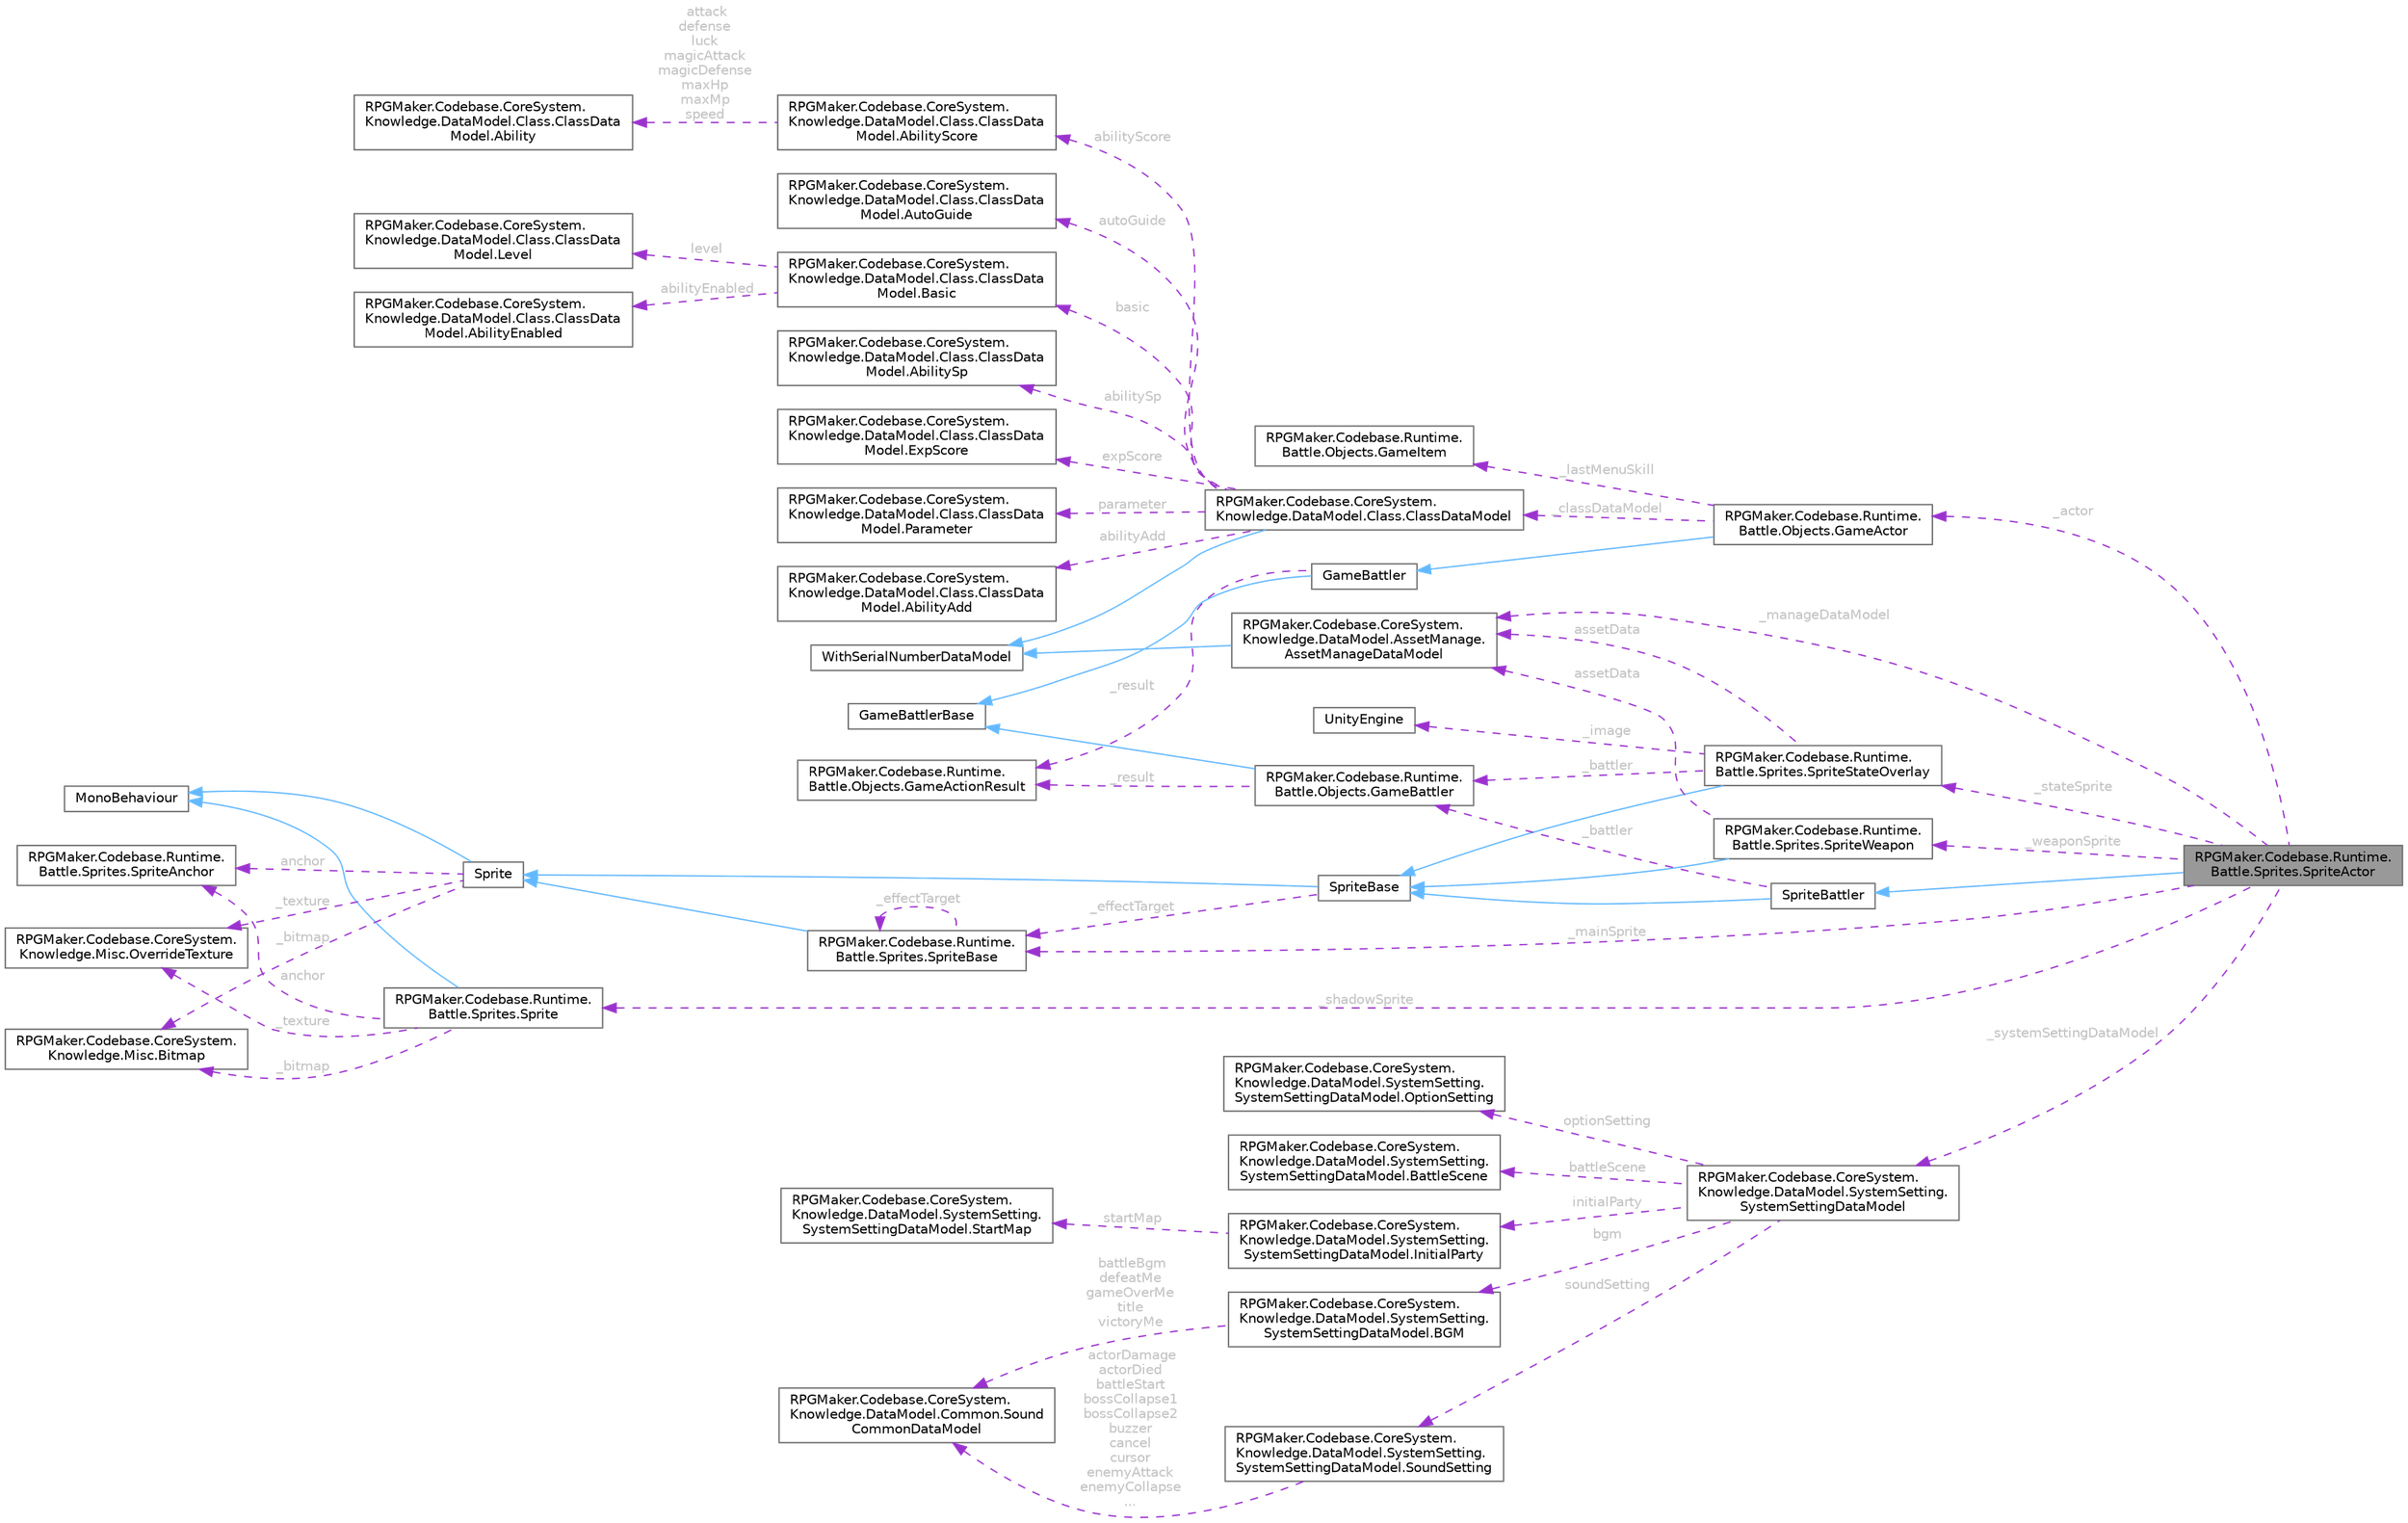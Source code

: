 digraph "RPGMaker.Codebase.Runtime.Battle.Sprites.SpriteActor"
{
 // LATEX_PDF_SIZE
  bgcolor="transparent";
  edge [fontname=Helvetica,fontsize=10,labelfontname=Helvetica,labelfontsize=10];
  node [fontname=Helvetica,fontsize=10,shape=box,height=0.2,width=0.4];
  rankdir="LR";
  Node1 [id="Node000001",label="RPGMaker.Codebase.Runtime.\lBattle.Sprites.SpriteActor",height=0.2,width=0.4,color="gray40", fillcolor="grey60", style="filled", fontcolor="black",tooltip="サイドビューのアクター表示用のスプライト"];
  Node2 -> Node1 [id="edge1_Node000001_Node000002",dir="back",color="steelblue1",style="solid",tooltip=" "];
  Node2 [id="Node000002",label="SpriteBattler",height=0.2,width=0.4,color="gray40", fillcolor="white", style="filled",URL="$da/d4d/class_r_p_g_maker_1_1_codebase_1_1_runtime_1_1_battle_1_1_sprites_1_1_sprite_battler.html",tooltip="戦闘シーンで表示されるキャラ画像"];
  Node3 -> Node2 [id="edge2_Node000002_Node000003",dir="back",color="steelblue1",style="solid",tooltip=" "];
  Node3 [id="Node000003",label="SpriteBase",height=0.2,width=0.4,color="gray40", fillcolor="white", style="filled",URL="$db/d42/class_r_p_g_maker_1_1_codebase_1_1_runtime_1_1_battle_1_1_sprites_1_1_sprite_base.html",tooltip="アニメーションする表示物のためのクラス"];
  Node4 -> Node3 [id="edge3_Node000003_Node000004",dir="back",color="steelblue1",style="solid",tooltip=" "];
  Node4 [id="Node000004",label="Sprite",height=0.2,width=0.4,color="gray40", fillcolor="white", style="filled",URL="$de/db2/class_r_p_g_maker_1_1_codebase_1_1_runtime_1_1_battle_1_1_sprites_1_1_sprite.html",tooltip="Unity用の部品"];
  Node5 -> Node4 [id="edge4_Node000004_Node000005",dir="back",color="steelblue1",style="solid",tooltip=" "];
  Node5 [id="Node000005",label="MonoBehaviour",height=0.2,width=0.4,color="gray40", fillcolor="white", style="filled",tooltip=" "];
  Node6 -> Node4 [id="edge5_Node000004_Node000006",dir="back",color="darkorchid3",style="dashed",tooltip=" ",label=" _bitmap",fontcolor="grey" ];
  Node6 [id="Node000006",label="RPGMaker.Codebase.CoreSystem.\lKnowledge.Misc.Bitmap",height=0.2,width=0.4,color="gray40", fillcolor="white", style="filled",URL="$db/d8a/class_r_p_g_maker_1_1_codebase_1_1_core_system_1_1_knowledge_1_1_misc_1_1_bitmap.html",tooltip=" "];
  Node7 -> Node4 [id="edge6_Node000004_Node000007",dir="back",color="darkorchid3",style="dashed",tooltip=" ",label=" _texture",fontcolor="grey" ];
  Node7 [id="Node000007",label="RPGMaker.Codebase.CoreSystem.\lKnowledge.Misc.OverrideTexture",height=0.2,width=0.4,color="gray40", fillcolor="white", style="filled",URL="$d2/dfe/class_r_p_g_maker_1_1_codebase_1_1_core_system_1_1_knowledge_1_1_misc_1_1_override_texture.html",tooltip=" "];
  Node8 -> Node4 [id="edge7_Node000004_Node000008",dir="back",color="darkorchid3",style="dashed",tooltip=" ",label=" anchor",fontcolor="grey" ];
  Node8 [id="Node000008",label="RPGMaker.Codebase.Runtime.\lBattle.Sprites.SpriteAnchor",height=0.2,width=0.4,color="gray40", fillcolor="white", style="filled",URL="$dc/d5b/class_r_p_g_maker_1_1_codebase_1_1_runtime_1_1_battle_1_1_sprites_1_1_sprite_anchor.html",tooltip="SpriteのAnchor設定用クラス"];
  Node9 -> Node3 [id="edge8_Node000003_Node000009",dir="back",color="darkorchid3",style="dashed",tooltip=" ",label=" _effectTarget",fontcolor="grey" ];
  Node9 [id="Node000009",label="RPGMaker.Codebase.Runtime.\lBattle.Sprites.SpriteBase",height=0.2,width=0.4,color="gray40", fillcolor="white", style="filled",URL="$db/d42/class_r_p_g_maker_1_1_codebase_1_1_runtime_1_1_battle_1_1_sprites_1_1_sprite_base.html",tooltip="アニメーションする表示物のためのクラス"];
  Node4 -> Node9 [id="edge9_Node000009_Node000004",dir="back",color="steelblue1",style="solid",tooltip=" "];
  Node9 -> Node9 [id="edge10_Node000009_Node000009",dir="back",color="darkorchid3",style="dashed",tooltip=" ",label=" _effectTarget",fontcolor="grey" ];
  Node10 -> Node2 [id="edge11_Node000002_Node000010",dir="back",color="darkorchid3",style="dashed",tooltip=" ",label=" _battler",fontcolor="grey" ];
  Node10 [id="Node000010",label="RPGMaker.Codebase.Runtime.\lBattle.Objects.GameBattler",height=0.2,width=0.4,color="gray40", fillcolor="white", style="filled",URL="$d6/de6/class_r_p_g_maker_1_1_codebase_1_1_runtime_1_1_battle_1_1_objects_1_1_game_battler.html",tooltip="戦闘シーンでのアイコンやアニメーションを含む、バトラーの動作を制御する"];
  Node11 -> Node10 [id="edge12_Node000010_Node000011",dir="back",color="steelblue1",style="solid",tooltip=" "];
  Node11 [id="Node000011",label="GameBattlerBase",height=0.2,width=0.4,color="gray40", fillcolor="white", style="filled",URL="$d2/d70/class_r_p_g_maker_1_1_codebase_1_1_runtime_1_1_battle_1_1_objects_1_1_game_battler_base.html",tooltip="BattleManager に保持され、戦闘シーンでのパラメータの計算に利用される"];
  Node12 -> Node10 [id="edge13_Node000010_Node000012",dir="back",color="darkorchid3",style="dashed",tooltip=" ",label=" _result",fontcolor="grey" ];
  Node12 [id="Node000012",label="RPGMaker.Codebase.Runtime.\lBattle.Objects.GameActionResult",height=0.2,width=0.4,color="gray40", fillcolor="white", style="filled",URL="$db/d27/class_r_p_g_maker_1_1_codebase_1_1_runtime_1_1_battle_1_1_objects_1_1_game_action_result.html",tooltip="Game_Action の結果を記述したオブジェクト"];
  Node13 -> Node1 [id="edge14_Node000001_Node000013",dir="back",color="darkorchid3",style="dashed",tooltip=" ",label=" _actor",fontcolor="grey" ];
  Node13 [id="Node000013",label="RPGMaker.Codebase.Runtime.\lBattle.Objects.GameActor",height=0.2,width=0.4,color="gray40", fillcolor="white", style="filled",URL="$db/dfc/class_r_p_g_maker_1_1_codebase_1_1_runtime_1_1_battle_1_1_objects_1_1_game_actor.html",tooltip="アクターのパラメータの取得、画像の設定、戦闘の処理とサイドビュー時の画像処理を行うクラス"];
  Node14 -> Node13 [id="edge15_Node000013_Node000014",dir="back",color="steelblue1",style="solid",tooltip=" "];
  Node14 [id="Node000014",label="GameBattler",height=0.2,width=0.4,color="gray40", fillcolor="white", style="filled",URL="$d6/de6/class_r_p_g_maker_1_1_codebase_1_1_runtime_1_1_battle_1_1_objects_1_1_game_battler.html",tooltip="戦闘シーンでのアイコンやアニメーションを含む、バトラーの動作を制御する"];
  Node11 -> Node14 [id="edge16_Node000014_Node000011",dir="back",color="steelblue1",style="solid",tooltip=" "];
  Node12 -> Node14 [id="edge17_Node000014_Node000012",dir="back",color="darkorchid3",style="dashed",tooltip=" ",label=" _result",fontcolor="grey" ];
  Node15 -> Node13 [id="edge18_Node000013_Node000015",dir="back",color="darkorchid3",style="dashed",tooltip=" ",label=" _classDataModel",fontcolor="grey" ];
  Node15 [id="Node000015",label="RPGMaker.Codebase.CoreSystem.\lKnowledge.DataModel.Class.ClassDataModel",height=0.2,width=0.4,color="gray40", fillcolor="white", style="filled",URL="$df/d3c/class_r_p_g_maker_1_1_codebase_1_1_core_system_1_1_knowledge_1_1_data_model_1_1_class_1_1_class_data_model.html",tooltip="クラス・データ・モデル"];
  Node16 -> Node15 [id="edge19_Node000015_Node000016",dir="back",color="steelblue1",style="solid",tooltip=" "];
  Node16 [id="Node000016",label="WithSerialNumberDataModel",height=0.2,width=0.4,color="gray40", fillcolor="white", style="filled",tooltip=" "];
  Node17 -> Node15 [id="edge20_Node000015_Node000017",dir="back",color="darkorchid3",style="dashed",tooltip=" ",label=" abilityAdd",fontcolor="grey" ];
  Node17 [id="Node000017",label="RPGMaker.Codebase.CoreSystem.\lKnowledge.DataModel.Class.ClassData\lModel.AbilityAdd",height=0.2,width=0.4,color="gray40", fillcolor="white", style="filled",URL="$d7/dd4/class_r_p_g_maker_1_1_codebase_1_1_core_system_1_1_knowledge_1_1_data_model_1_1_class_1_1_class_data_model_1_1_ability_add.html",tooltip=" "];
  Node18 -> Node15 [id="edge21_Node000015_Node000018",dir="back",color="darkorchid3",style="dashed",tooltip=" ",label=" abilityScore",fontcolor="grey" ];
  Node18 [id="Node000018",label="RPGMaker.Codebase.CoreSystem.\lKnowledge.DataModel.Class.ClassData\lModel.AbilityScore",height=0.2,width=0.4,color="gray40", fillcolor="white", style="filled",URL="$df/d20/class_r_p_g_maker_1_1_codebase_1_1_core_system_1_1_knowledge_1_1_data_model_1_1_class_1_1_class_data_model_1_1_ability_score.html",tooltip=" "];
  Node19 -> Node18 [id="edge22_Node000018_Node000019",dir="back",color="darkorchid3",style="dashed",tooltip=" ",label=" attack\ndefense\nluck\nmagicAttack\nmagicDefense\nmaxHp\nmaxMp\nspeed",fontcolor="grey" ];
  Node19 [id="Node000019",label="RPGMaker.Codebase.CoreSystem.\lKnowledge.DataModel.Class.ClassData\lModel.Ability",height=0.2,width=0.4,color="gray40", fillcolor="white", style="filled",URL="$d9/d0e/class_r_p_g_maker_1_1_codebase_1_1_core_system_1_1_knowledge_1_1_data_model_1_1_class_1_1_class_data_model_1_1_ability.html",tooltip=" "];
  Node20 -> Node15 [id="edge23_Node000015_Node000020",dir="back",color="darkorchid3",style="dashed",tooltip=" ",label=" abilitySp",fontcolor="grey" ];
  Node20 [id="Node000020",label="RPGMaker.Codebase.CoreSystem.\lKnowledge.DataModel.Class.ClassData\lModel.AbilitySp",height=0.2,width=0.4,color="gray40", fillcolor="white", style="filled",URL="$da/d3f/class_r_p_g_maker_1_1_codebase_1_1_core_system_1_1_knowledge_1_1_data_model_1_1_class_1_1_class_data_model_1_1_ability_sp.html",tooltip=" "];
  Node21 -> Node15 [id="edge24_Node000015_Node000021",dir="back",color="darkorchid3",style="dashed",tooltip=" ",label=" autoGuide",fontcolor="grey" ];
  Node21 [id="Node000021",label="RPGMaker.Codebase.CoreSystem.\lKnowledge.DataModel.Class.ClassData\lModel.AutoGuide",height=0.2,width=0.4,color="gray40", fillcolor="white", style="filled",URL="$da/d13/class_r_p_g_maker_1_1_codebase_1_1_core_system_1_1_knowledge_1_1_data_model_1_1_class_1_1_class_data_model_1_1_auto_guide.html",tooltip=" "];
  Node22 -> Node15 [id="edge25_Node000015_Node000022",dir="back",color="darkorchid3",style="dashed",tooltip=" ",label=" basic",fontcolor="grey" ];
  Node22 [id="Node000022",label="RPGMaker.Codebase.CoreSystem.\lKnowledge.DataModel.Class.ClassData\lModel.Basic",height=0.2,width=0.4,color="gray40", fillcolor="white", style="filled",URL="$da/d8f/class_r_p_g_maker_1_1_codebase_1_1_core_system_1_1_knowledge_1_1_data_model_1_1_class_1_1_class_data_model_1_1_basic.html",tooltip=" "];
  Node23 -> Node22 [id="edge26_Node000022_Node000023",dir="back",color="darkorchid3",style="dashed",tooltip=" ",label=" abilityEnabled",fontcolor="grey" ];
  Node23 [id="Node000023",label="RPGMaker.Codebase.CoreSystem.\lKnowledge.DataModel.Class.ClassData\lModel.AbilityEnabled",height=0.2,width=0.4,color="gray40", fillcolor="white", style="filled",URL="$db/d2b/class_r_p_g_maker_1_1_codebase_1_1_core_system_1_1_knowledge_1_1_data_model_1_1_class_1_1_class_data_model_1_1_ability_enabled.html",tooltip=" "];
  Node24 -> Node22 [id="edge27_Node000022_Node000024",dir="back",color="darkorchid3",style="dashed",tooltip=" ",label=" level",fontcolor="grey" ];
  Node24 [id="Node000024",label="RPGMaker.Codebase.CoreSystem.\lKnowledge.DataModel.Class.ClassData\lModel.Level",height=0.2,width=0.4,color="gray40", fillcolor="white", style="filled",URL="$d3/d0a/class_r_p_g_maker_1_1_codebase_1_1_core_system_1_1_knowledge_1_1_data_model_1_1_class_1_1_class_data_model_1_1_level.html",tooltip=" "];
  Node25 -> Node15 [id="edge28_Node000015_Node000025",dir="back",color="darkorchid3",style="dashed",tooltip=" ",label=" expScore",fontcolor="grey" ];
  Node25 [id="Node000025",label="RPGMaker.Codebase.CoreSystem.\lKnowledge.DataModel.Class.ClassData\lModel.ExpScore",height=0.2,width=0.4,color="gray40", fillcolor="white", style="filled",URL="$de/d1b/class_r_p_g_maker_1_1_codebase_1_1_core_system_1_1_knowledge_1_1_data_model_1_1_class_1_1_class_data_model_1_1_exp_score.html",tooltip=" "];
  Node26 -> Node15 [id="edge29_Node000015_Node000026",dir="back",color="darkorchid3",style="dashed",tooltip=" ",label=" parameter",fontcolor="grey" ];
  Node26 [id="Node000026",label="RPGMaker.Codebase.CoreSystem.\lKnowledge.DataModel.Class.ClassData\lModel.Parameter",height=0.2,width=0.4,color="gray40", fillcolor="white", style="filled",URL="$dc/d9d/class_r_p_g_maker_1_1_codebase_1_1_core_system_1_1_knowledge_1_1_data_model_1_1_class_1_1_class_data_model_1_1_parameter.html",tooltip=" "];
  Node27 -> Node13 [id="edge30_Node000013_Node000027",dir="back",color="darkorchid3",style="dashed",tooltip=" ",label=" _lastMenuSkill",fontcolor="grey" ];
  Node27 [id="Node000027",label="RPGMaker.Codebase.Runtime.\lBattle.Objects.GameItem",height=0.2,width=0.4,color="gray40", fillcolor="white", style="filled",URL="$df/d31/class_r_p_g_maker_1_1_codebase_1_1_runtime_1_1_battle_1_1_objects_1_1_game_item.html",tooltip="アイテム全般とスキルをまとめて扱うクラス"];
  Node9 -> Node1 [id="edge31_Node000001_Node000009",dir="back",color="darkorchid3",style="dashed",tooltip=" ",label=" _mainSprite",fontcolor="grey" ];
  Node28 -> Node1 [id="edge32_Node000001_Node000028",dir="back",color="darkorchid3",style="dashed",tooltip=" ",label=" _manageDataModel",fontcolor="grey" ];
  Node28 [id="Node000028",label="RPGMaker.Codebase.CoreSystem.\lKnowledge.DataModel.AssetManage.\lAssetManageDataModel",height=0.2,width=0.4,color="gray40", fillcolor="white", style="filled",URL="$d0/d6d/class_r_p_g_maker_1_1_codebase_1_1_core_system_1_1_knowledge_1_1_data_model_1_1_asset_manage_1_1_asset_manage_data_model.html",tooltip="資産管理データ・モデル"];
  Node16 -> Node28 [id="edge33_Node000028_Node000016",dir="back",color="steelblue1",style="solid",tooltip=" "];
  Node29 -> Node1 [id="edge34_Node000001_Node000029",dir="back",color="darkorchid3",style="dashed",tooltip=" ",label=" _shadowSprite",fontcolor="grey" ];
  Node29 [id="Node000029",label="RPGMaker.Codebase.Runtime.\lBattle.Sprites.Sprite",height=0.2,width=0.4,color="gray40", fillcolor="white", style="filled",URL="$de/db2/class_r_p_g_maker_1_1_codebase_1_1_runtime_1_1_battle_1_1_sprites_1_1_sprite.html",tooltip="Unity用の部品"];
  Node5 -> Node29 [id="edge35_Node000029_Node000005",dir="back",color="steelblue1",style="solid",tooltip=" "];
  Node6 -> Node29 [id="edge36_Node000029_Node000006",dir="back",color="darkorchid3",style="dashed",tooltip=" ",label=" _bitmap",fontcolor="grey" ];
  Node7 -> Node29 [id="edge37_Node000029_Node000007",dir="back",color="darkorchid3",style="dashed",tooltip=" ",label=" _texture",fontcolor="grey" ];
  Node8 -> Node29 [id="edge38_Node000029_Node000008",dir="back",color="darkorchid3",style="dashed",tooltip=" ",label=" anchor",fontcolor="grey" ];
  Node30 -> Node1 [id="edge39_Node000001_Node000030",dir="back",color="darkorchid3",style="dashed",tooltip=" ",label=" _stateSprite",fontcolor="grey" ];
  Node30 [id="Node000030",label="RPGMaker.Codebase.Runtime.\lBattle.Sprites.SpriteStateOverlay",height=0.2,width=0.4,color="gray40", fillcolor="white", style="filled",URL="$dd/d83/class_r_p_g_maker_1_1_codebase_1_1_runtime_1_1_battle_1_1_sprites_1_1_sprite_state_overlay.html",tooltip="ステート画像(img/system/States.png)のスプライト"];
  Node3 -> Node30 [id="edge40_Node000030_Node000003",dir="back",color="steelblue1",style="solid",tooltip=" "];
  Node10 -> Node30 [id="edge41_Node000030_Node000010",dir="back",color="darkorchid3",style="dashed",tooltip=" ",label=" _battler",fontcolor="grey" ];
  Node31 -> Node30 [id="edge42_Node000030_Node000031",dir="back",color="darkorchid3",style="dashed",tooltip=" ",label=" _image",fontcolor="grey" ];
  Node31 [id="Node000031",label="UnityEngine",height=0.2,width=0.4,color="gray40", fillcolor="white", style="filled",tooltip=" "];
  Node28 -> Node30 [id="edge43_Node000030_Node000028",dir="back",color="darkorchid3",style="dashed",tooltip=" ",label=" assetData",fontcolor="grey" ];
  Node32 -> Node1 [id="edge44_Node000001_Node000032",dir="back",color="darkorchid3",style="dashed",tooltip=" ",label=" _systemSettingDataModel",fontcolor="grey" ];
  Node32 [id="Node000032",label="RPGMaker.Codebase.CoreSystem.\lKnowledge.DataModel.SystemSetting.\lSystemSettingDataModel",height=0.2,width=0.4,color="gray40", fillcolor="white", style="filled",URL="$d0/dd2/class_r_p_g_maker_1_1_codebase_1_1_core_system_1_1_knowledge_1_1_data_model_1_1_system_setting_1_1_system_setting_data_model.html",tooltip="システム設定データ・モデル"];
  Node33 -> Node32 [id="edge45_Node000032_Node000033",dir="back",color="darkorchid3",style="dashed",tooltip=" ",label=" battleScene",fontcolor="grey" ];
  Node33 [id="Node000033",label="RPGMaker.Codebase.CoreSystem.\lKnowledge.DataModel.SystemSetting.\lSystemSettingDataModel.BattleScene",height=0.2,width=0.4,color="gray40", fillcolor="white", style="filled",URL="$df/d0c/class_r_p_g_maker_1_1_codebase_1_1_core_system_1_1_knowledge_1_1_data_model_1_1_system_setting_17ce0ed53697912195b01e8a552e37932.html",tooltip=" "];
  Node34 -> Node32 [id="edge46_Node000032_Node000034",dir="back",color="darkorchid3",style="dashed",tooltip=" ",label=" bgm",fontcolor="grey" ];
  Node34 [id="Node000034",label="RPGMaker.Codebase.CoreSystem.\lKnowledge.DataModel.SystemSetting.\lSystemSettingDataModel.BGM",height=0.2,width=0.4,color="gray40", fillcolor="white", style="filled",URL="$d8/d7d/class_r_p_g_maker_1_1_codebase_1_1_core_system_1_1_knowledge_1_1_data_model_1_1_system_setting_13c37c0ac7a3e126c1b06c1462a6db3a9.html",tooltip=" "];
  Node35 -> Node34 [id="edge47_Node000034_Node000035",dir="back",color="darkorchid3",style="dashed",tooltip=" ",label=" battleBgm\ndefeatMe\ngameOverMe\ntitle\nvictoryMe",fontcolor="grey" ];
  Node35 [id="Node000035",label="RPGMaker.Codebase.CoreSystem.\lKnowledge.DataModel.Common.Sound\lCommonDataModel",height=0.2,width=0.4,color="gray40", fillcolor="white", style="filled",URL="$df/dcd/class_r_p_g_maker_1_1_codebase_1_1_core_system_1_1_knowledge_1_1_data_model_1_1_common_1_1_sound_common_data_model.html",tooltip="音共通データ・モデル"];
  Node36 -> Node32 [id="edge48_Node000032_Node000036",dir="back",color="darkorchid3",style="dashed",tooltip=" ",label=" initialParty",fontcolor="grey" ];
  Node36 [id="Node000036",label="RPGMaker.Codebase.CoreSystem.\lKnowledge.DataModel.SystemSetting.\lSystemSettingDataModel.InitialParty",height=0.2,width=0.4,color="gray40", fillcolor="white", style="filled",URL="$dc/dfb/class_r_p_g_maker_1_1_codebase_1_1_core_system_1_1_knowledge_1_1_data_model_1_1_system_setting_1539107dbc80fc9072f4fd2f8782921fe.html",tooltip=" "];
  Node37 -> Node36 [id="edge49_Node000036_Node000037",dir="back",color="darkorchid3",style="dashed",tooltip=" ",label=" startMap",fontcolor="grey" ];
  Node37 [id="Node000037",label="RPGMaker.Codebase.CoreSystem.\lKnowledge.DataModel.SystemSetting.\lSystemSettingDataModel.StartMap",height=0.2,width=0.4,color="gray40", fillcolor="white", style="filled",URL="$dd/d74/class_r_p_g_maker_1_1_codebase_1_1_core_system_1_1_knowledge_1_1_data_model_1_1_system_setting_1783ee6b6efe4675c8c39db7c7a3a93f6.html",tooltip=" "];
  Node38 -> Node32 [id="edge50_Node000032_Node000038",dir="back",color="darkorchid3",style="dashed",tooltip=" ",label=" optionSetting",fontcolor="grey" ];
  Node38 [id="Node000038",label="RPGMaker.Codebase.CoreSystem.\lKnowledge.DataModel.SystemSetting.\lSystemSettingDataModel.OptionSetting",height=0.2,width=0.4,color="gray40", fillcolor="white", style="filled",URL="$d8/d86/class_r_p_g_maker_1_1_codebase_1_1_core_system_1_1_knowledge_1_1_data_model_1_1_system_setting_10d0bcdd35160aa829ac5668189dd2dd2.html",tooltip=" "];
  Node39 -> Node32 [id="edge51_Node000032_Node000039",dir="back",color="darkorchid3",style="dashed",tooltip=" ",label=" soundSetting",fontcolor="grey" ];
  Node39 [id="Node000039",label="RPGMaker.Codebase.CoreSystem.\lKnowledge.DataModel.SystemSetting.\lSystemSettingDataModel.SoundSetting",height=0.2,width=0.4,color="gray40", fillcolor="white", style="filled",URL="$d9/d59/class_r_p_g_maker_1_1_codebase_1_1_core_system_1_1_knowledge_1_1_data_model_1_1_system_setting_1fc90e68ad3a4642899cf508b2c75ae0f.html",tooltip=" "];
  Node35 -> Node39 [id="edge52_Node000039_Node000035",dir="back",color="darkorchid3",style="dashed",tooltip=" ",label=" actorDamage\nactorDied\nbattleStart\nbossCollapse1\nbossCollapse2\nbuzzer\ncancel\ncursor\nenemyAttack\nenemyCollapse\n...",fontcolor="grey" ];
  Node40 -> Node1 [id="edge53_Node000001_Node000040",dir="back",color="darkorchid3",style="dashed",tooltip=" ",label=" _weaponSprite",fontcolor="grey" ];
  Node40 [id="Node000040",label="RPGMaker.Codebase.Runtime.\lBattle.Sprites.SpriteWeapon",height=0.2,width=0.4,color="gray40", fillcolor="white", style="filled",URL="$db/d90/class_r_p_g_maker_1_1_codebase_1_1_runtime_1_1_battle_1_1_sprites_1_1_sprite_weapon.html",tooltip="武器(img/system/WeaponsX.png)のスプライト"];
  Node3 -> Node40 [id="edge54_Node000040_Node000003",dir="back",color="steelblue1",style="solid",tooltip=" "];
  Node28 -> Node40 [id="edge55_Node000040_Node000028",dir="back",color="darkorchid3",style="dashed",tooltip=" ",label=" assetData",fontcolor="grey" ];
}

